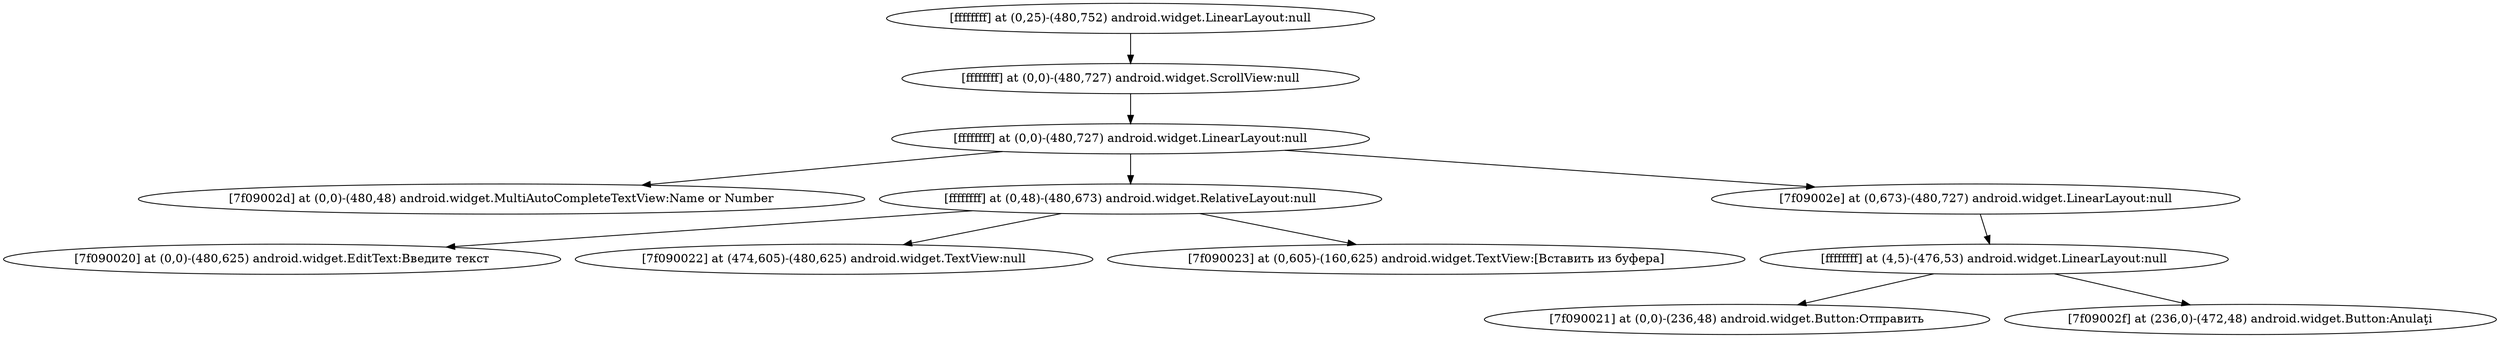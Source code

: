 strict digraph G {
  1 [ label="[ffffffff] at (0,25)-(480,752) android.widget.LinearLayout:null" ];
  2 [ label="[ffffffff] at (0,0)-(480,727) android.widget.ScrollView:null" ];
  3 [ label="[ffffffff] at (0,0)-(480,727) android.widget.LinearLayout:null" ];
  4 [ label="[7f09002d] at (0,0)-(480,48) android.widget.MultiAutoCompleteTextView:Name or Number" ];
  5 [ label="[ffffffff] at (0,48)-(480,673) android.widget.RelativeLayout:null" ];
  6 [ label="[7f090020] at (0,0)-(480,625) android.widget.EditText:Введите текст" ];
  7 [ label="[7f090022] at (474,605)-(480,625) android.widget.TextView:null" ];
  8 [ label="[7f090023] at (0,605)-(160,625) android.widget.TextView:[Вставить из буфера]" ];
  9 [ label="[7f09002e] at (0,673)-(480,727) android.widget.LinearLayout:null" ];
  10 [ label="[ffffffff] at (4,5)-(476,53) android.widget.LinearLayout:null" ];
  11 [ label="[7f090021] at (0,0)-(236,48) android.widget.Button:Отправить" ];
  12 [ label="[7f09002f] at (236,0)-(472,48) android.widget.Button:Anulaţi" ];
  1 -> 2;
  2 -> 3;
  3 -> 4;
  3 -> 5;
  5 -> 6;
  5 -> 7;
  5 -> 8;
  3 -> 9;
  9 -> 10;
  10 -> 11;
  10 -> 12;
}

